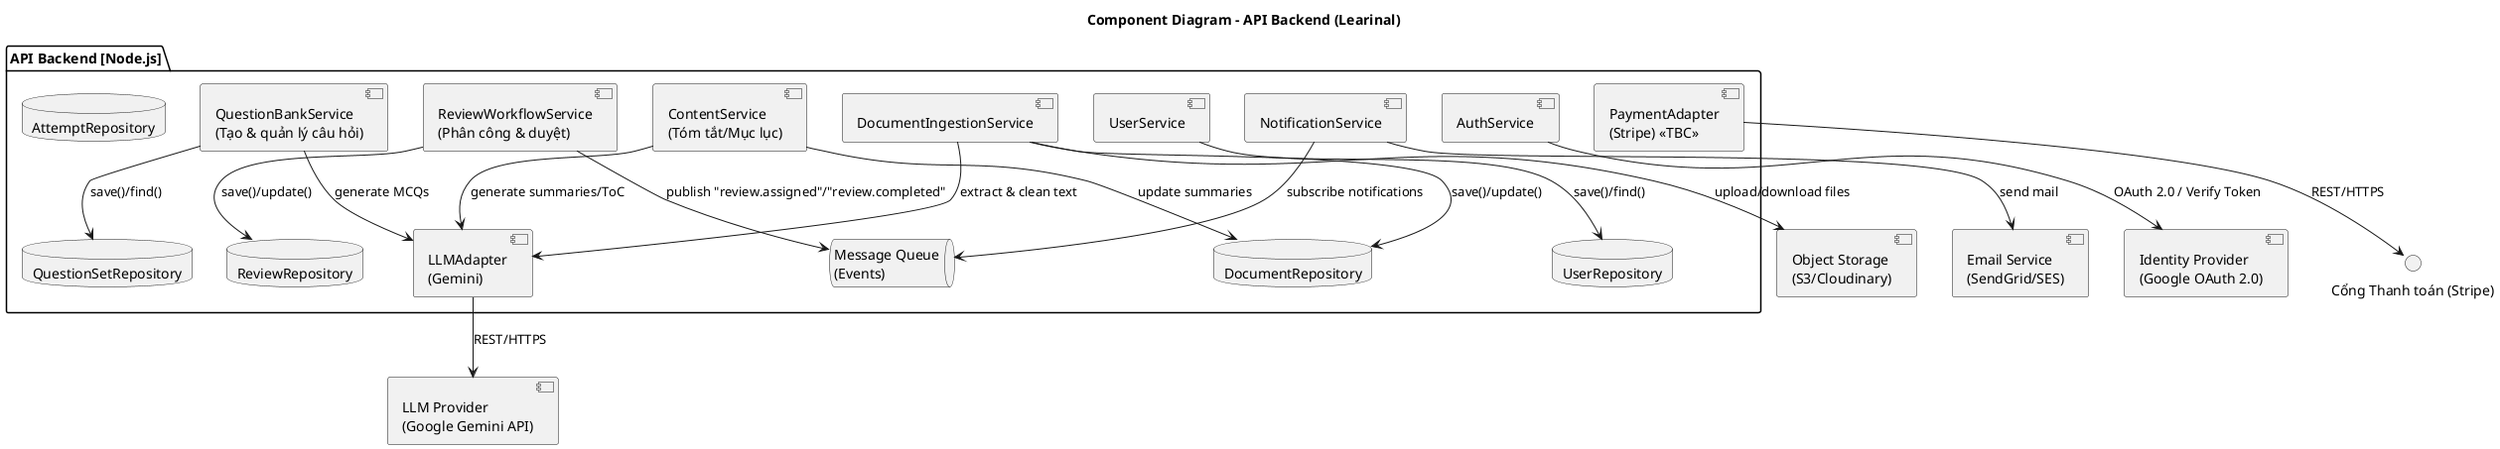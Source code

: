 @startuml Component
!theme  _none_

' ======================================================
' Diagram 3: Component Diagram for API Backend
' ======================================================
title Component Diagram - API Backend (Learinal)

' Container boundary (for visual grouping)
package "API Backend [Node.js]" {
  component "AuthService" as AuthSvc
  component "UserService" as UserSvc
  component "DocumentIngestionService" as IngestSvc
  component "ContentService\n(Tóm tắt/Mục lục)" as ContentSvc
  component "QuestionBankService\n(Tạo & quản lý câu hỏi)" as QuestionSvc
  component "ReviewWorkflowService\n(Phân công & duyệt)" as ReviewSvc
  component "NotificationService" as NotifySvc
  component "LLMAdapter\n(Gemini)" as LLMAdapter
  component "PaymentAdapter\n(Stripe) <<TBC>>" as PayAdapter

  database "UserRepository" as UserRepo
  database "DocumentRepository" as DocRepo
  database "QuestionSetRepository" as QSetRepo
  database "ReviewRepository" as ReviewRepo
  database "AttemptRepository" as AttemptRepo

  queue "Message Queue\n(Events)" as MQ
}

[LLM Provider\n(Google Gemini API)] as LLM
[Email Service\n(SendGrid/SES)] as Email
[Object Storage\n(S3/Cloudinary)] as Storage
[Identity Provider\n(Google OAuth 2.0)] as IdP

' Flows inside backend
AuthSvc --> IdP : OAuth 2.0 / Verify Token
UserSvc --> UserRepo : save()/find()
IngestSvc --> Storage : upload/download files
IngestSvc --> DocRepo : save()/update()
IngestSvc --> LLMAdapter : extract & clean text
ContentSvc --> LLMAdapter : generate summaries/ToC
ContentSvc --> DocRepo : update summaries
QuestionSvc --> LLMAdapter : generate MCQs
QuestionSvc --> QSetRepo : save()/find()
ReviewSvc --> ReviewRepo : save()/update()
ReviewSvc --> MQ : publish "review.assigned"/"review.completed"
NotifySvc --> Email : send mail
NotifySvc --> MQ : subscribe notifications

' Cross references
LLMAdapter --> LLM : REST/HTTPS
PayAdapter --> "Cổng Thanh toán (Stripe)" : REST/HTTPS

@enduml